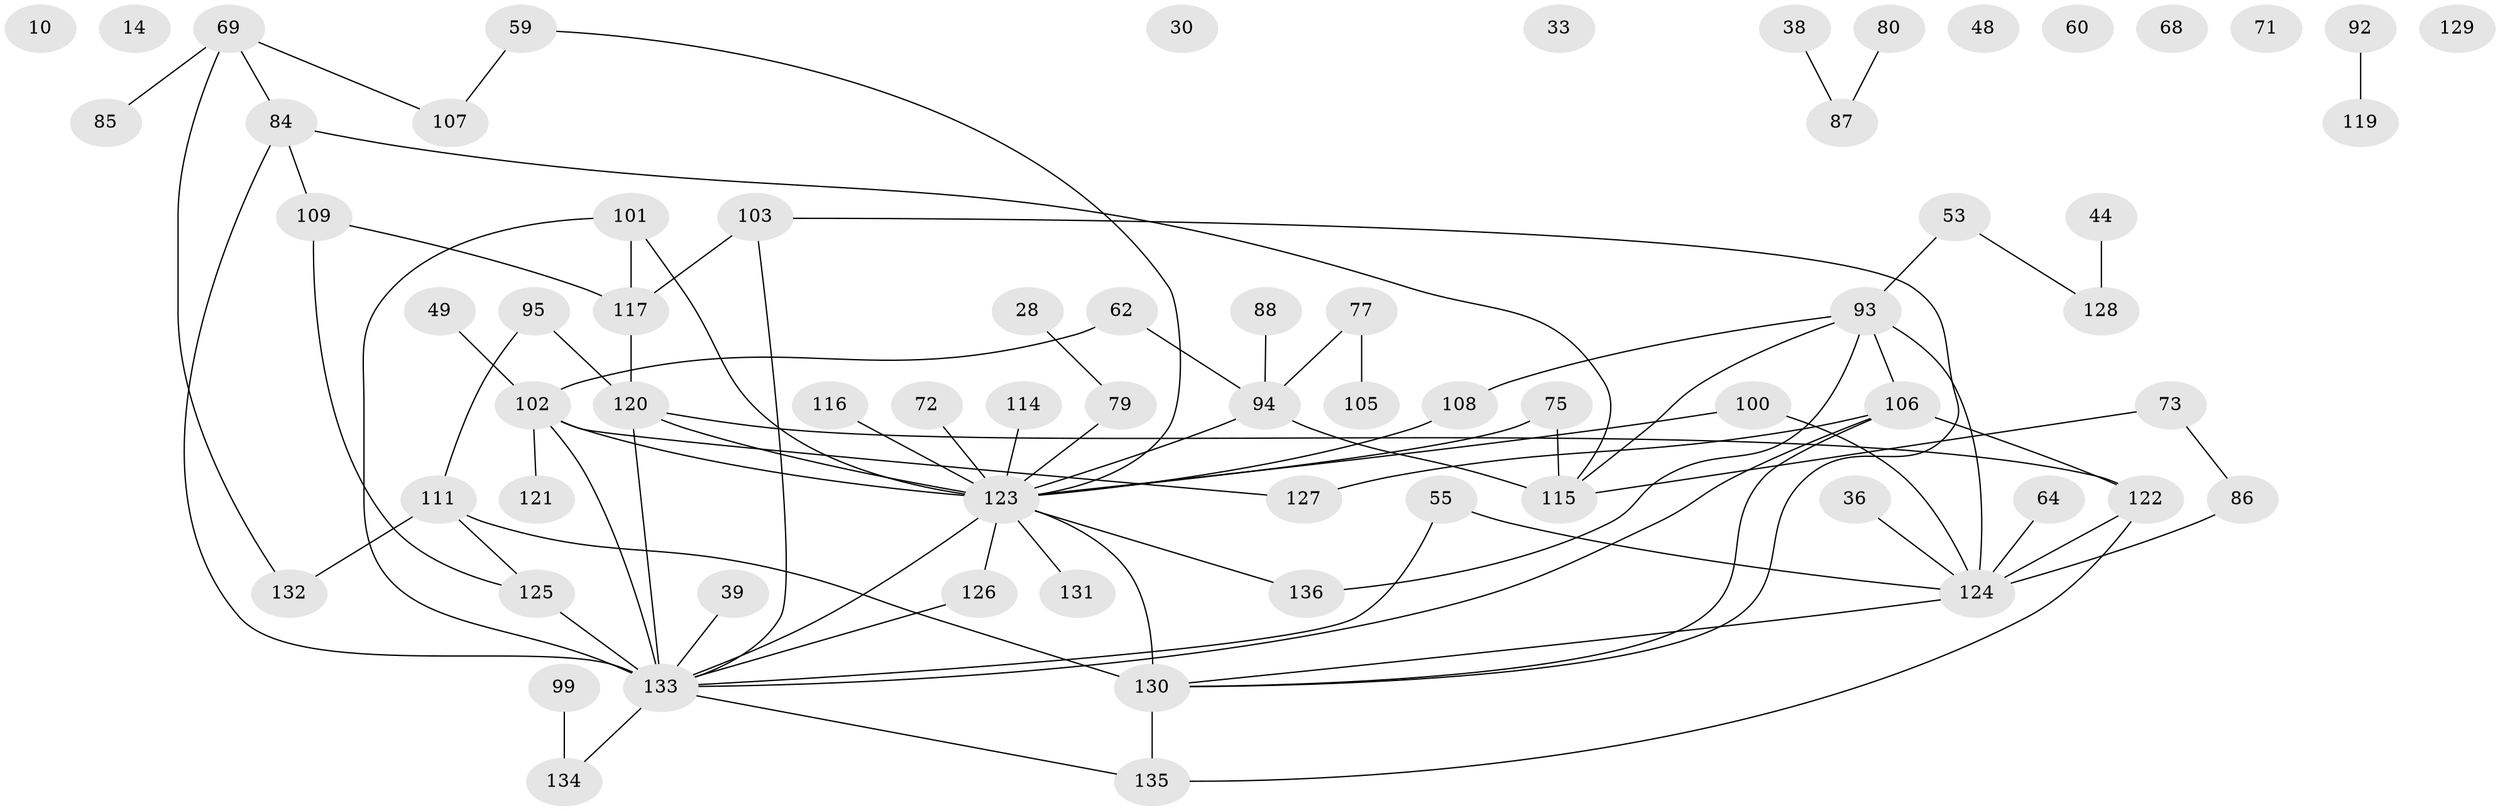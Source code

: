 // original degree distribution, {2: 0.27205882352941174, 3: 0.23529411764705882, 4: 0.14705882352941177, 1: 0.16176470588235295, 5: 0.058823529411764705, 0: 0.0661764705882353, 6: 0.051470588235294115, 10: 0.007352941176470588}
// Generated by graph-tools (version 1.1) at 2025/39/03/09/25 04:39:49]
// undirected, 68 vertices, 85 edges
graph export_dot {
graph [start="1"]
  node [color=gray90,style=filled];
  10;
  14;
  28;
  30;
  33;
  36;
  38;
  39;
  44;
  48;
  49;
  53 [super="+23"];
  55;
  59;
  60;
  62;
  64 [super="+4"];
  68;
  69 [super="+6"];
  71;
  72;
  73;
  75;
  77;
  79;
  80;
  84 [super="+16"];
  85;
  86;
  87;
  88;
  92;
  93 [super="+74"];
  94 [super="+42"];
  95;
  99 [super="+78"];
  100;
  101 [super="+96"];
  102 [super="+34+43+90"];
  103;
  105;
  106 [super="+12+98"];
  107 [super="+1+13"];
  108;
  109 [super="+9"];
  111 [super="+83+11"];
  114;
  115 [super="+20+91"];
  116;
  117 [super="+54"];
  119;
  120 [super="+7+27"];
  121;
  122 [super="+5"];
  123 [super="+67+110+113"];
  124 [super="+61+17+3"];
  125 [super="+97"];
  126 [super="+47"];
  127;
  128;
  129;
  130 [super="+19+52"];
  131;
  132;
  133 [super="+118+112+66"];
  134 [super="+63"];
  135 [super="+37"];
  136 [super="+24"];
  28 -- 79;
  36 -- 124;
  38 -- 87;
  39 -- 133;
  44 -- 128;
  49 -- 102;
  53 -- 93;
  53 -- 128;
  55 -- 133;
  55 -- 124;
  59 -- 123;
  59 -- 107;
  62 -- 94;
  62 -- 102;
  64 -- 124;
  69 -- 84;
  69 -- 85;
  69 -- 132;
  69 -- 107;
  72 -- 123;
  73 -- 86;
  73 -- 115;
  75 -- 115;
  75 -- 123;
  77 -- 105;
  77 -- 94;
  79 -- 123;
  80 -- 87;
  84 -- 133 [weight=2];
  84 -- 115 [weight=2];
  84 -- 109;
  86 -- 124;
  88 -- 94;
  92 -- 119;
  93 -- 108;
  93 -- 115 [weight=2];
  93 -- 106;
  93 -- 124 [weight=2];
  93 -- 136;
  94 -- 115;
  94 -- 123;
  95 -- 111;
  95 -- 120;
  99 -- 134 [weight=2];
  100 -- 123;
  100 -- 124;
  101 -- 117 [weight=2];
  101 -- 133;
  101 -- 123 [weight=2];
  102 -- 133 [weight=3];
  102 -- 121;
  102 -- 127;
  102 -- 123 [weight=3];
  103 -- 117;
  103 -- 130;
  103 -- 133;
  106 -- 127;
  106 -- 133 [weight=2];
  106 -- 130;
  106 -- 122;
  108 -- 123 [weight=2];
  109 -- 117;
  109 -- 125;
  111 -- 132;
  111 -- 130;
  111 -- 125;
  114 -- 123 [weight=2];
  116 -- 123;
  117 -- 120;
  120 -- 122 [weight=2];
  120 -- 133 [weight=7];
  120 -- 123;
  122 -- 135;
  122 -- 124;
  123 -- 130 [weight=2];
  123 -- 133 [weight=4];
  123 -- 136;
  123 -- 131;
  123 -- 126;
  124 -- 130;
  125 -- 133 [weight=3];
  126 -- 133;
  130 -- 135 [weight=2];
  133 -- 134;
  133 -- 135 [weight=2];
}
